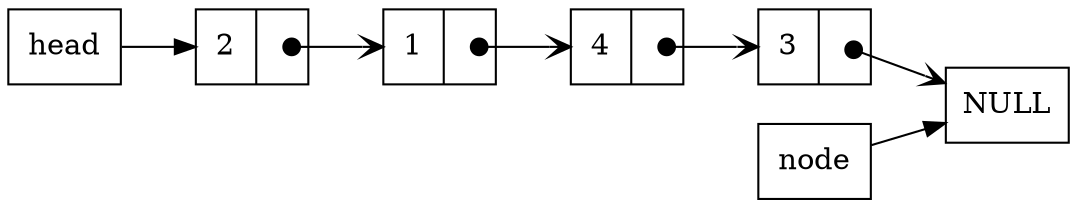 digraph swap {
        rankdir=LR;
        node [shape=record];
        head [label= "head"];

        n1 [label="{ <data> 1 | <ref>  }"];
        n2 [label="{ <data> 2 | <ref>  }"];
        n3 [label="{ <data> 3 | <ref>  }"];
        n4 [label="{ <data> 4 | <ref>  }"];
        n [label="node"]

        n -> NULL;

        head-> n2;

        n1:ref:c -> n4:data [arrowhead=vee, arrowtail=dot, dir=both, tailclip=false];
        n2:ref:c -> n1:data [arrowhead=vee, arrowtail=dot, dir=both, tailclip=false];
        n3:ref:c -> NULL [arrowhead=vee, arrowtail=dot, dir=both, tailclip=false];
        n4:ref:c -> n3:data:c      [arrowhead=vee, arrowtail=dot, dir=both, tailclip=false];
}
